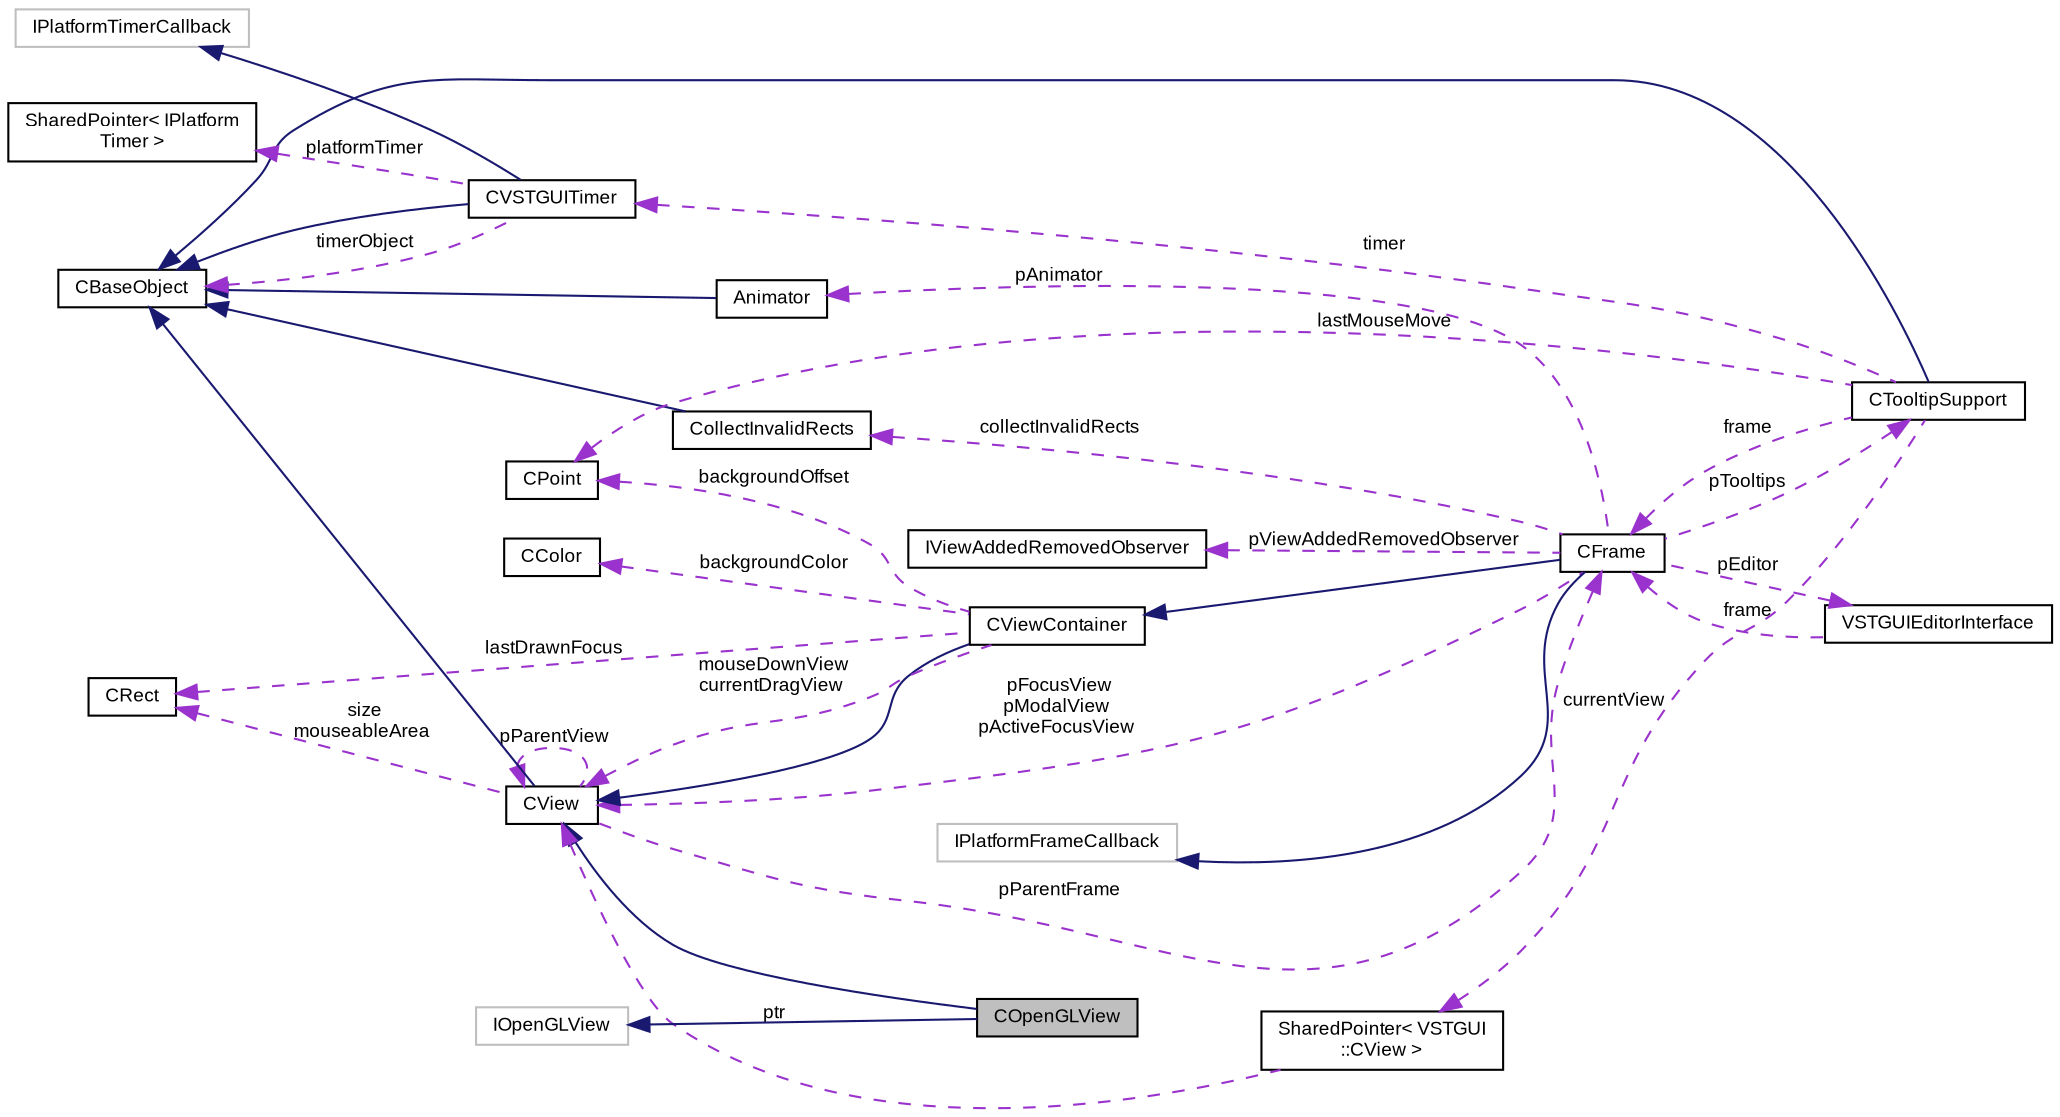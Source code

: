 digraph "COpenGLView"
{
  bgcolor="transparent";
  edge [fontname="Arial",fontsize="9",labelfontname="Arial",labelfontsize="9"];
  node [fontname="Arial",fontsize="9",shape=record];
  rankdir="LR";
  Node1 [label="COpenGLView",height=0.2,width=0.4,color="black", fillcolor="grey75", style="filled" fontcolor="black"];
  Node2 -> Node1 [dir="back",color="midnightblue",fontsize="9",style="solid",fontname="Arial"];
  Node2 [label="CView",height=0.2,width=0.4,color="black",URL="$class_v_s_t_g_u_i_1_1_c_view.html",tooltip="Base Class of all view objects. "];
  Node3 -> Node2 [dir="back",color="midnightblue",fontsize="9",style="solid",fontname="Arial"];
  Node3 [label="CBaseObject",height=0.2,width=0.4,color="black",URL="$class_v_s_t_g_u_i_1_1_c_base_object.html",tooltip="Base Object with reference counter. "];
  Node4 -> Node2 [dir="back",color="darkorchid3",fontsize="9",style="dashed",label=" pParentFrame" ,fontname="Arial"];
  Node4 [label="CFrame",height=0.2,width=0.4,color="black",URL="$class_v_s_t_g_u_i_1_1_c_frame.html",tooltip="The CFrame is the parent container of all views. "];
  Node5 -> Node4 [dir="back",color="midnightblue",fontsize="9",style="solid",fontname="Arial"];
  Node5 [label="CViewContainer",height=0.2,width=0.4,color="black",URL="$class_v_s_t_g_u_i_1_1_c_view_container.html",tooltip="Container Class of CView objects. "];
  Node2 -> Node5 [dir="back",color="midnightblue",fontsize="9",style="solid",fontname="Arial"];
  Node2 -> Node5 [dir="back",color="darkorchid3",fontsize="9",style="dashed",label=" mouseDownView\ncurrentDragView" ,fontname="Arial"];
  Node6 -> Node5 [dir="back",color="darkorchid3",fontsize="9",style="dashed",label=" backgroundOffset" ,fontname="Arial"];
  Node6 [label="CPoint",height=0.2,width=0.4,color="black",URL="$struct_v_s_t_g_u_i_1_1_c_point.html",tooltip="Point structure. "];
  Node7 -> Node5 [dir="back",color="darkorchid3",fontsize="9",style="dashed",label=" backgroundColor" ,fontname="Arial"];
  Node7 [label="CColor",height=0.2,width=0.4,color="black",URL="$struct_v_s_t_g_u_i_1_1_c_color.html",tooltip="RGBA Color structure. "];
  Node8 -> Node5 [dir="back",color="darkorchid3",fontsize="9",style="dashed",label=" lastDrawnFocus" ,fontname="Arial"];
  Node8 [label="CRect",height=0.2,width=0.4,color="black",URL="$struct_v_s_t_g_u_i_1_1_c_rect.html",tooltip="Rect structure. "];
  Node9 -> Node4 [dir="back",color="midnightblue",fontsize="9",style="solid",fontname="Arial"];
  Node9 [label="IPlatformFrameCallback",height=0.2,width=0.4,color="grey75"];
  Node10 -> Node4 [dir="back",color="darkorchid3",fontsize="9",style="dashed",label=" pViewAddedRemovedObserver" ,fontname="Arial"];
  Node10 [label="IViewAddedRemovedObserver",height=0.2,width=0.4,color="black",URL="$class_v_s_t_g_u_i_1_1_i_view_added_removed_observer.html",tooltip="view added removed observer interface for CFrame "];
  Node2 -> Node4 [dir="back",color="darkorchid3",fontsize="9",style="dashed",label=" pFocusView\npModalView\npActiveFocusView" ,fontname="Arial"];
  Node11 -> Node4 [dir="back",color="darkorchid3",fontsize="9",style="dashed",label=" collectInvalidRects" ,fontname="Arial"];
  Node11 [label="CollectInvalidRects",height=0.2,width=0.4,color="black",URL="$struct_v_s_t_g_u_i_1_1_c_frame_1_1_collect_invalid_rects.html"];
  Node3 -> Node11 [dir="back",color="midnightblue",fontsize="9",style="solid",fontname="Arial"];
  Node12 -> Node4 [dir="back",color="darkorchid3",fontsize="9",style="dashed",label=" pAnimator" ,fontname="Arial"];
  Node12 [label="Animator",height=0.2,width=0.4,color="black",URL="$class_v_s_t_g_u_i_1_1_animation_1_1_animator.html",tooltip="Animation runner. "];
  Node3 -> Node12 [dir="back",color="midnightblue",fontsize="9",style="solid",fontname="Arial"];
  Node13 -> Node4 [dir="back",color="darkorchid3",fontsize="9",style="dashed",label=" pTooltips" ,fontname="Arial"];
  Node13 [label="CTooltipSupport",height=0.2,width=0.4,color="black",URL="$class_v_s_t_g_u_i_1_1_c_tooltip_support.html",tooltip="Generic Tooltip Support class. "];
  Node3 -> Node13 [dir="back",color="midnightblue",fontsize="9",style="solid",fontname="Arial"];
  Node4 -> Node13 [dir="back",color="darkorchid3",fontsize="9",style="dashed",label=" frame" ,fontname="Arial"];
  Node6 -> Node13 [dir="back",color="darkorchid3",fontsize="9",style="dashed",label=" lastMouseMove" ,fontname="Arial"];
  Node14 -> Node13 [dir="back",color="darkorchid3",fontsize="9",style="dashed",label=" timer" ,fontname="Arial"];
  Node14 [label="CVSTGUITimer",height=0.2,width=0.4,color="black",URL="$class_v_s_t_g_u_i_1_1_c_v_s_t_g_u_i_timer.html",tooltip="A timer class, which posts timer messages to CBaseObjects or calls a lambda function (c++11 only)..."];
  Node3 -> Node14 [dir="back",color="midnightblue",fontsize="9",style="solid",fontname="Arial"];
  Node15 -> Node14 [dir="back",color="midnightblue",fontsize="9",style="solid",fontname="Arial"];
  Node15 [label="IPlatformTimerCallback",height=0.2,width=0.4,color="grey75"];
  Node3 -> Node14 [dir="back",color="darkorchid3",fontsize="9",style="dashed",label=" timerObject" ,fontname="Arial"];
  Node16 -> Node14 [dir="back",color="darkorchid3",fontsize="9",style="dashed",label=" platformTimer" ,fontname="Arial"];
  Node16 [label="SharedPointer\< IPlatform\lTimer \>",height=0.2,width=0.4,color="black",URL="$class_v_s_t_g_u_i_1_1_shared_pointer.html"];
  Node17 -> Node13 [dir="back",color="darkorchid3",fontsize="9",style="dashed",label=" currentView" ,fontname="Arial"];
  Node17 [label="SharedPointer\< VSTGUI\l::CView \>",height=0.2,width=0.4,color="black",URL="$class_v_s_t_g_u_i_1_1_shared_pointer.html"];
  Node2 -> Node17 [dir="back",color="darkorchid3",fontsize="9",style="dashed",label=" ptr" ,fontname="Arial"];
  Node18 -> Node4 [dir="back",color="darkorchid3",fontsize="9",style="dashed",label=" pEditor" ,fontname="Arial"];
  Node18 [label="VSTGUIEditorInterface",height=0.2,width=0.4,color="black",URL="$class_v_s_t_g_u_i_1_1_v_s_t_g_u_i_editor_interface.html"];
  Node4 -> Node18 [dir="back",color="darkorchid3",fontsize="9",style="dashed",label=" frame" ,fontname="Arial"];
  Node2 -> Node2 [dir="back",color="darkorchid3",fontsize="9",style="dashed",label=" pParentView" ,fontname="Arial"];
  Node8 -> Node2 [dir="back",color="darkorchid3",fontsize="9",style="dashed",label=" size\nmouseableArea" ,fontname="Arial"];
  Node19 -> Node1 [dir="back",color="midnightblue",fontsize="9",style="solid",fontname="Arial"];
  Node19 [label="IOpenGLView",height=0.2,width=0.4,color="grey75"];
}
